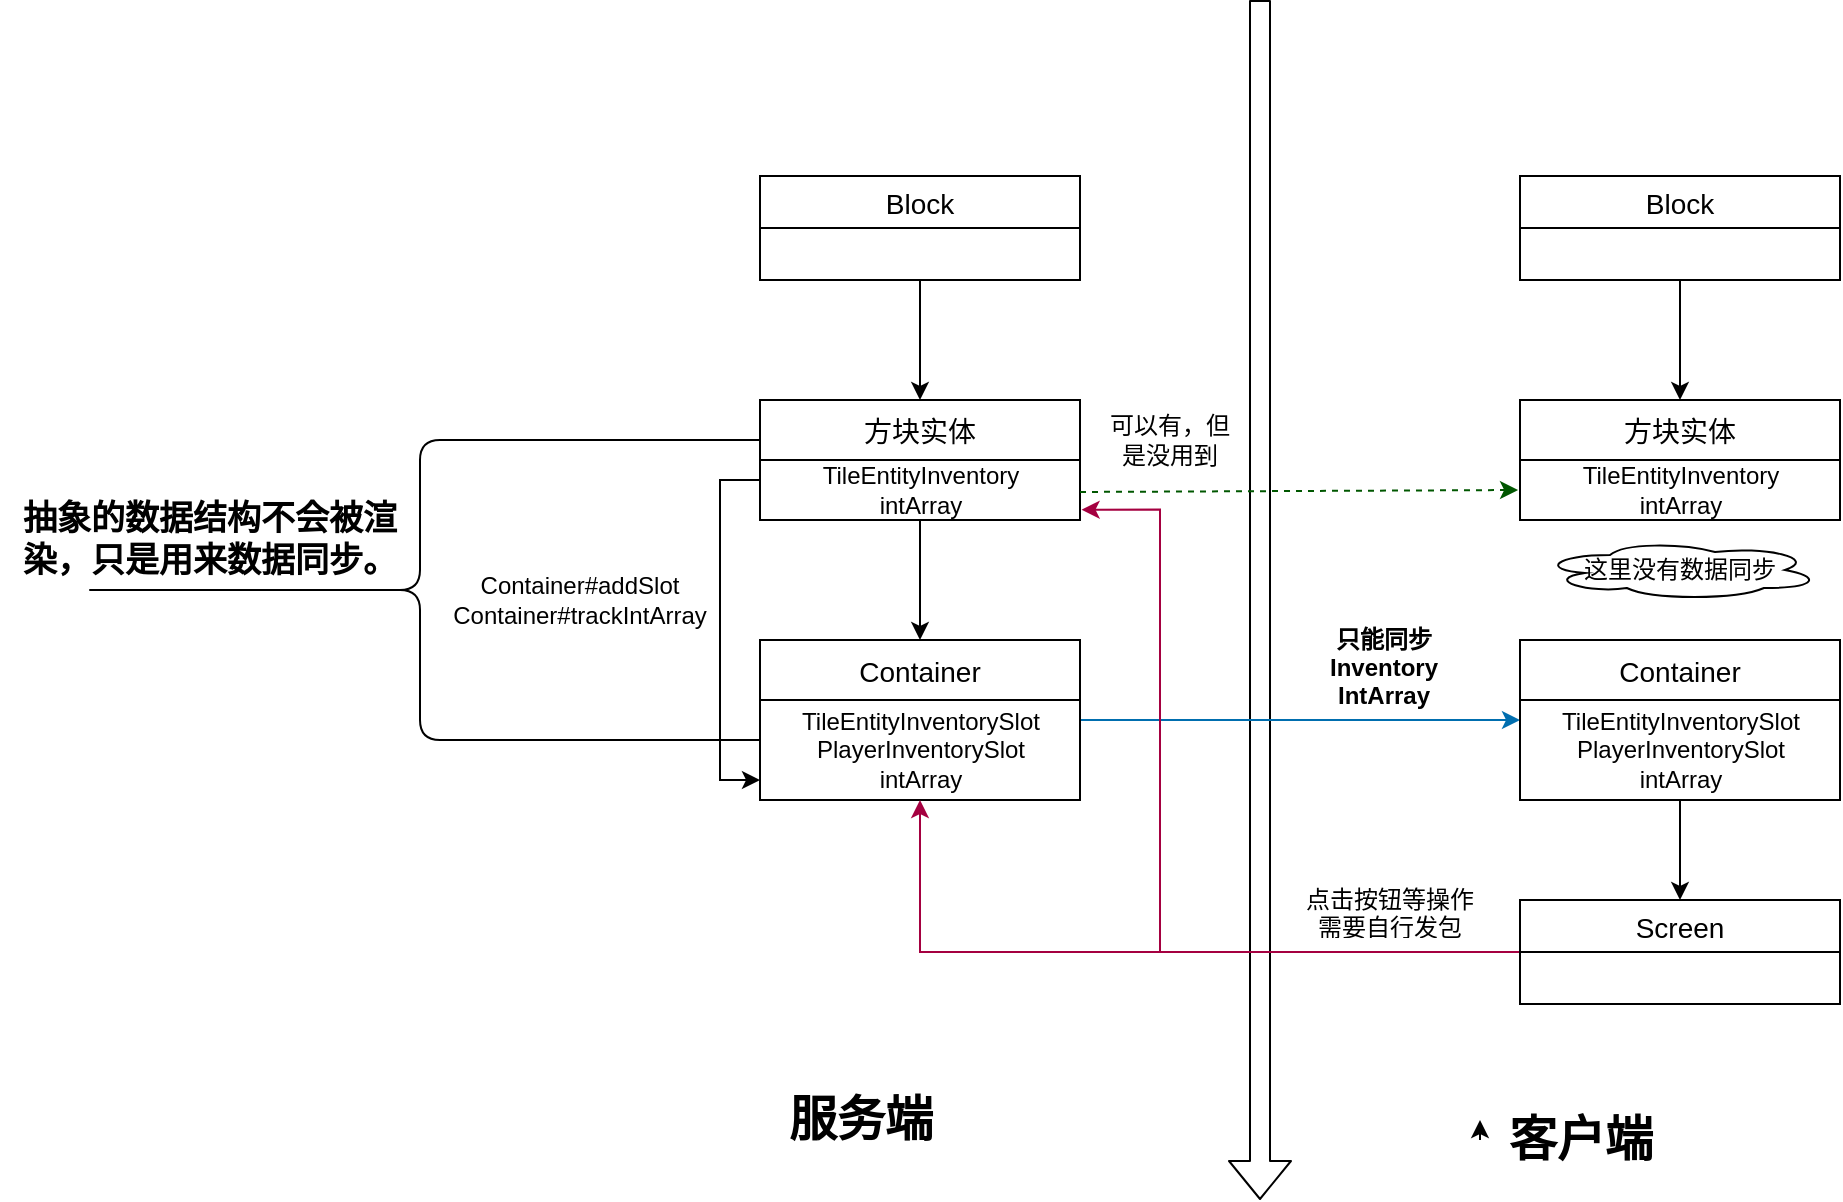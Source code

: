 <mxfile version="13.4.5" type="device"><diagram id="of_OXMSU2Kprw7j6HIXL" name="Page-1"><mxGraphModel dx="1269" dy="1501" grid="1" gridSize="10" guides="1" tooltips="1" connect="1" arrows="1" fold="1" page="1" pageScale="1" pageWidth="827" pageHeight="1169" math="0" shadow="0"><root><mxCell id="0"/><mxCell id="1" parent="0"/><mxCell id="IgcOcakNP1jgqohpVrMk-14" value="" style="shape=flexArrow;endArrow=classic;html=1;shadow=0;startFill=1;endFill=1;editable=1;" parent="1" edge="1"><mxGeometry width="50" height="50" relative="1" as="geometry"><mxPoint x="360" y="-140" as="sourcePoint"/><mxPoint x="360" y="460" as="targetPoint"/></mxGeometry></mxCell><mxCell id="IgcOcakNP1jgqohpVrMk-29" style="edgeStyle=orthogonalEdgeStyle;rounded=0;orthogonalLoop=1;jettySize=auto;html=1;entryX=0.5;entryY=0;entryDx=0;entryDy=0;" parent="1" source="IgcOcakNP1jgqohpVrMk-2" target="IgcOcakNP1jgqohpVrMk-8" edge="1"><mxGeometry relative="1" as="geometry"/></mxCell><mxCell id="IgcOcakNP1jgqohpVrMk-2" value="方块实体" style="swimlane;fontStyle=0;childLayout=stackLayout;horizontal=1;startSize=30;horizontalStack=0;resizeParent=1;resizeParentMax=0;resizeLast=0;collapsible=1;marginBottom=0;align=center;fontSize=14;" parent="1" vertex="1"><mxGeometry x="110" y="60" width="160" height="60" as="geometry"/></mxCell><mxCell id="IgcOcakNP1jgqohpVrMk-38" value="TileEntityInventory&lt;br&gt;intArray&lt;br&gt;" style="text;html=1;align=center;verticalAlign=middle;resizable=0;points=[];autosize=1;" parent="IgcOcakNP1jgqohpVrMk-2" vertex="1"><mxGeometry y="30" width="160" height="30" as="geometry"/></mxCell><mxCell id="IgcOcakNP1jgqohpVrMk-42" style="edgeStyle=orthogonalEdgeStyle;rounded=0;orthogonalLoop=1;jettySize=auto;html=1;entryX=0;entryY=0.5;entryDx=0;entryDy=0;fillColor=#1ba1e2;strokeColor=#006EAF;" parent="1" source="IgcOcakNP1jgqohpVrMk-8" target="IgcOcakNP1jgqohpVrMk-17" edge="1"><mxGeometry relative="1" as="geometry"/></mxCell><mxCell id="IgcOcakNP1jgqohpVrMk-8" value="Container" style="swimlane;fontStyle=0;childLayout=stackLayout;horizontal=1;startSize=30;horizontalStack=0;resizeParent=1;resizeParentMax=0;resizeLast=0;collapsible=1;marginBottom=0;align=center;fontSize=14;" parent="1" vertex="1"><mxGeometry x="110" y="180" width="160" height="80" as="geometry"/></mxCell><mxCell id="IgcOcakNP1jgqohpVrMk-39" value="TileEntityInventorySlot&lt;br&gt;PlayerInventorySlot&lt;br&gt;intArray&lt;br&gt;" style="text;html=1;align=center;verticalAlign=middle;resizable=0;points=[];autosize=1;" parent="IgcOcakNP1jgqohpVrMk-8" vertex="1"><mxGeometry y="30" width="160" height="50" as="geometry"/></mxCell><mxCell id="IgcOcakNP1jgqohpVrMk-18" value="服务端" style="text;strokeColor=none;fillColor=none;html=1;fontSize=24;fontStyle=1;verticalAlign=middle;align=center;" parent="1" vertex="1"><mxGeometry x="110" y="400" width="100" height="40" as="geometry"/></mxCell><mxCell id="IgcOcakNP1jgqohpVrMk-19" value="客户端" style="text;strokeColor=none;fillColor=none;html=1;fontSize=24;fontStyle=1;verticalAlign=middle;align=center;" parent="1" vertex="1"><mxGeometry x="470" y="410" width="100" height="40" as="geometry"/></mxCell><mxCell id="IgcOcakNP1jgqohpVrMk-28" style="edgeStyle=orthogonalEdgeStyle;rounded=0;orthogonalLoop=1;jettySize=auto;html=1;fillColor=#d80073;strokeColor=#A50040;" parent="1" source="IgcOcakNP1jgqohpVrMk-20" target="IgcOcakNP1jgqohpVrMk-39" edge="1"><mxGeometry relative="1" as="geometry"><mxPoint x="190" y="270" as="targetPoint"/><Array as="points"><mxPoint x="190" y="336"/></Array></mxGeometry></mxCell><mxCell id="IgcOcakNP1jgqohpVrMk-34" style="edgeStyle=orthogonalEdgeStyle;rounded=0;orthogonalLoop=1;jettySize=auto;html=1;" parent="1" source="IgcOcakNP1jgqohpVrMk-30" target="IgcOcakNP1jgqohpVrMk-2" edge="1"><mxGeometry relative="1" as="geometry"/></mxCell><mxCell id="IgcOcakNP1jgqohpVrMk-30" value="Block" style="swimlane;fontStyle=0;childLayout=stackLayout;horizontal=1;startSize=26;horizontalStack=0;resizeParent=1;resizeParentMax=0;resizeLast=0;collapsible=1;marginBottom=0;align=center;fontSize=14;" parent="1" vertex="1"><mxGeometry x="110" y="-52" width="160" height="52" as="geometry"/></mxCell><mxCell id="IgcOcakNP1jgqohpVrMk-36" style="edgeStyle=orthogonalEdgeStyle;rounded=0;orthogonalLoop=1;jettySize=auto;html=1;entryX=0.5;entryY=0;entryDx=0;entryDy=0;" parent="1" source="IgcOcakNP1jgqohpVrMk-35" target="IgcOcakNP1jgqohpVrMk-15" edge="1"><mxGeometry relative="1" as="geometry"/></mxCell><mxCell id="ilrZXZyJnYy1DwpfLtTp-1" style="edgeStyle=orthogonalEdgeStyle;rounded=0;orthogonalLoop=1;jettySize=auto;html=1;entryX=1.005;entryY=0.828;entryDx=0;entryDy=0;entryPerimeter=0;fillColor=#d80073;strokeColor=#A50040;" parent="1" source="IgcOcakNP1jgqohpVrMk-20" target="IgcOcakNP1jgqohpVrMk-38" edge="1"><mxGeometry relative="1" as="geometry"><mxPoint x="320" y="110" as="targetPoint"/><Array as="points"><mxPoint x="310" y="336"/><mxPoint x="310" y="115"/></Array></mxGeometry></mxCell><mxCell id="IgcOcakNP1jgqohpVrMk-37" value="这里没有数据同步" style="ellipse;shape=cloud;whiteSpace=wrap;html=1;align=center;" parent="1" vertex="1"><mxGeometry x="500" y="130" width="140" height="30" as="geometry"/></mxCell><mxCell id="IgcOcakNP1jgqohpVrMk-46" style="edgeStyle=orthogonalEdgeStyle;rounded=0;orthogonalLoop=1;jettySize=auto;html=1;entryX=0;entryY=0.8;entryDx=0;entryDy=0;entryPerimeter=0;" parent="1" source="IgcOcakNP1jgqohpVrMk-38" target="IgcOcakNP1jgqohpVrMk-39" edge="1"><mxGeometry relative="1" as="geometry"><Array as="points"><mxPoint x="90" y="100"/><mxPoint x="90" y="250"/></Array></mxGeometry></mxCell><mxCell id="IgcOcakNP1jgqohpVrMk-47" style="edgeStyle=orthogonalEdgeStyle;rounded=0;orthogonalLoop=1;jettySize=auto;html=1;entryX=0.5;entryY=0;entryDx=0;entryDy=0;" parent="1" source="IgcOcakNP1jgqohpVrMk-41" target="IgcOcakNP1jgqohpVrMk-20" edge="1"><mxGeometry relative="1" as="geometry"/></mxCell><mxCell id="IgcOcakNP1jgqohpVrMk-48" value="Container#addSlot&lt;br&gt;Container#trackIntArray" style="text;html=1;strokeColor=none;fillColor=none;align=center;verticalAlign=middle;whiteSpace=wrap;rounded=0;" parent="1" vertex="1"><mxGeometry x="-20" y="150" width="80" height="20" as="geometry"/></mxCell><mxCell id="IgcOcakNP1jgqohpVrMk-49" value="" style="shape=curlyBracket;whiteSpace=wrap;html=1;rounded=1;" parent="1" vertex="1"><mxGeometry x="-230" y="80" width="340" height="150" as="geometry"/></mxCell><mxCell id="IgcOcakNP1jgqohpVrMk-50" value="&lt;b&gt;&lt;font style=&quot;font-size: 17px&quot;&gt;抽象的数据结构不会被渲染，只是用来数据同步。&lt;br&gt;&lt;/font&gt;&lt;/b&gt;" style="text;html=1;strokeColor=none;fillColor=none;align=center;verticalAlign=middle;whiteSpace=wrap;rounded=0;" parent="1" vertex="1"><mxGeometry x="-270" y="110" width="210" height="40" as="geometry"/></mxCell><mxCell id="IgcOcakNP1jgqohpVrMk-52" value="可以有，但是没用到" style="text;html=1;strokeColor=none;fillColor=none;align=center;verticalAlign=middle;whiteSpace=wrap;rounded=0;" parent="1" vertex="1"><mxGeometry x="280" y="70" width="70" height="20" as="geometry"/></mxCell><mxCell id="IgcOcakNP1jgqohpVrMk-53" value="" style="endArrow=classic;html=1;shadow=0;exitX=1;exitY=0.533;exitDx=0;exitDy=0;exitPerimeter=0;entryX=-0.006;entryY=0.5;entryDx=0;entryDy=0;entryPerimeter=0;dashed=1;fillColor=#008a00;strokeColor=#005700;" parent="1" source="IgcOcakNP1jgqohpVrMk-38" target="IgcOcakNP1jgqohpVrMk-43" edge="1"><mxGeometry width="50" height="50" relative="1" as="geometry"><mxPoint x="170" y="190" as="sourcePoint"/><mxPoint x="220" y="140" as="targetPoint"/></mxGeometry></mxCell><UserObject label="点击按钮等操作&lt;br&gt;需要自行发包" placeholders="1" name="Variable" id="ilrZXZyJnYy1DwpfLtTp-3"><mxCell style="text;html=1;strokeColor=none;fillColor=none;align=center;verticalAlign=middle;whiteSpace=wrap;overflow=hidden;" parent="1" vertex="1"><mxGeometry x="370" y="300" width="110" height="30" as="geometry"/></mxCell></UserObject><mxCell id="IgcOcakNP1jgqohpVrMk-20" value="Screen" style="swimlane;fontStyle=0;childLayout=stackLayout;horizontal=1;startSize=26;horizontalStack=0;resizeParent=1;resizeParentMax=0;resizeLast=0;collapsible=1;marginBottom=0;align=center;fontSize=14;" parent="1" vertex="1"><mxGeometry x="490" y="310" width="160" height="52" as="geometry"/></mxCell><mxCell id="IgcOcakNP1jgqohpVrMk-17" value="Container" style="swimlane;fontStyle=0;childLayout=stackLayout;horizontal=1;startSize=30;horizontalStack=0;resizeParent=1;resizeParentMax=0;resizeLast=0;collapsible=1;marginBottom=0;align=center;fontSize=14;" parent="1" vertex="1"><mxGeometry x="490" y="180" width="160" height="80" as="geometry"/></mxCell><mxCell id="IgcOcakNP1jgqohpVrMk-41" value="TileEntityInventorySlot&lt;br&gt;PlayerInventorySlot&lt;br&gt;intArray" style="text;html=1;align=center;verticalAlign=middle;resizable=0;points=[];autosize=1;" parent="IgcOcakNP1jgqohpVrMk-17" vertex="1"><mxGeometry y="30" width="160" height="50" as="geometry"/></mxCell><mxCell id="IgcOcakNP1jgqohpVrMk-15" value="方块实体" style="swimlane;fontStyle=0;childLayout=stackLayout;horizontal=1;startSize=30;horizontalStack=0;resizeParent=1;resizeParentMax=0;resizeLast=0;collapsible=1;marginBottom=0;align=center;fontSize=14;" parent="1" vertex="1"><mxGeometry x="490" y="60" width="160" height="60" as="geometry"/></mxCell><mxCell id="IgcOcakNP1jgqohpVrMk-43" value="TileEntityInventory&lt;br&gt;intArray" style="text;html=1;align=center;verticalAlign=middle;resizable=0;points=[];autosize=1;" parent="IgcOcakNP1jgqohpVrMk-15" vertex="1"><mxGeometry y="30" width="160" height="30" as="geometry"/></mxCell><mxCell id="IgcOcakNP1jgqohpVrMk-35" value="Block" style="swimlane;fontStyle=0;childLayout=stackLayout;horizontal=1;startSize=26;horizontalStack=0;resizeParent=1;resizeParentMax=0;resizeLast=0;collapsible=1;marginBottom=0;align=center;fontSize=14;" parent="1" vertex="1"><mxGeometry x="490" y="-52" width="160" height="52" as="geometry"/></mxCell><mxCell id="ilrZXZyJnYy1DwpfLtTp-4" style="edgeStyle=orthogonalEdgeStyle;rounded=0;orthogonalLoop=1;jettySize=auto;html=1;exitX=0;exitY=0.5;exitDx=0;exitDy=0;entryX=0;entryY=0.25;entryDx=0;entryDy=0;" parent="1" source="IgcOcakNP1jgqohpVrMk-19" target="IgcOcakNP1jgqohpVrMk-19" edge="1"><mxGeometry relative="1" as="geometry"/></mxCell><mxCell id="ilrZXZyJnYy1DwpfLtTp-6" value="只能同步&#10;Inventory&#10;IntArray" style="text;align=center;fontStyle=1;verticalAlign=middle;spacingLeft=3;spacingRight=3;strokeColor=none;rotatable=0;points=[[0,0.5],[1,0.5]];portConstraint=eastwest;" parent="1" vertex="1"><mxGeometry x="374" y="180" width="96" height="26" as="geometry"/></mxCell></root></mxGraphModel></diagram></mxfile>